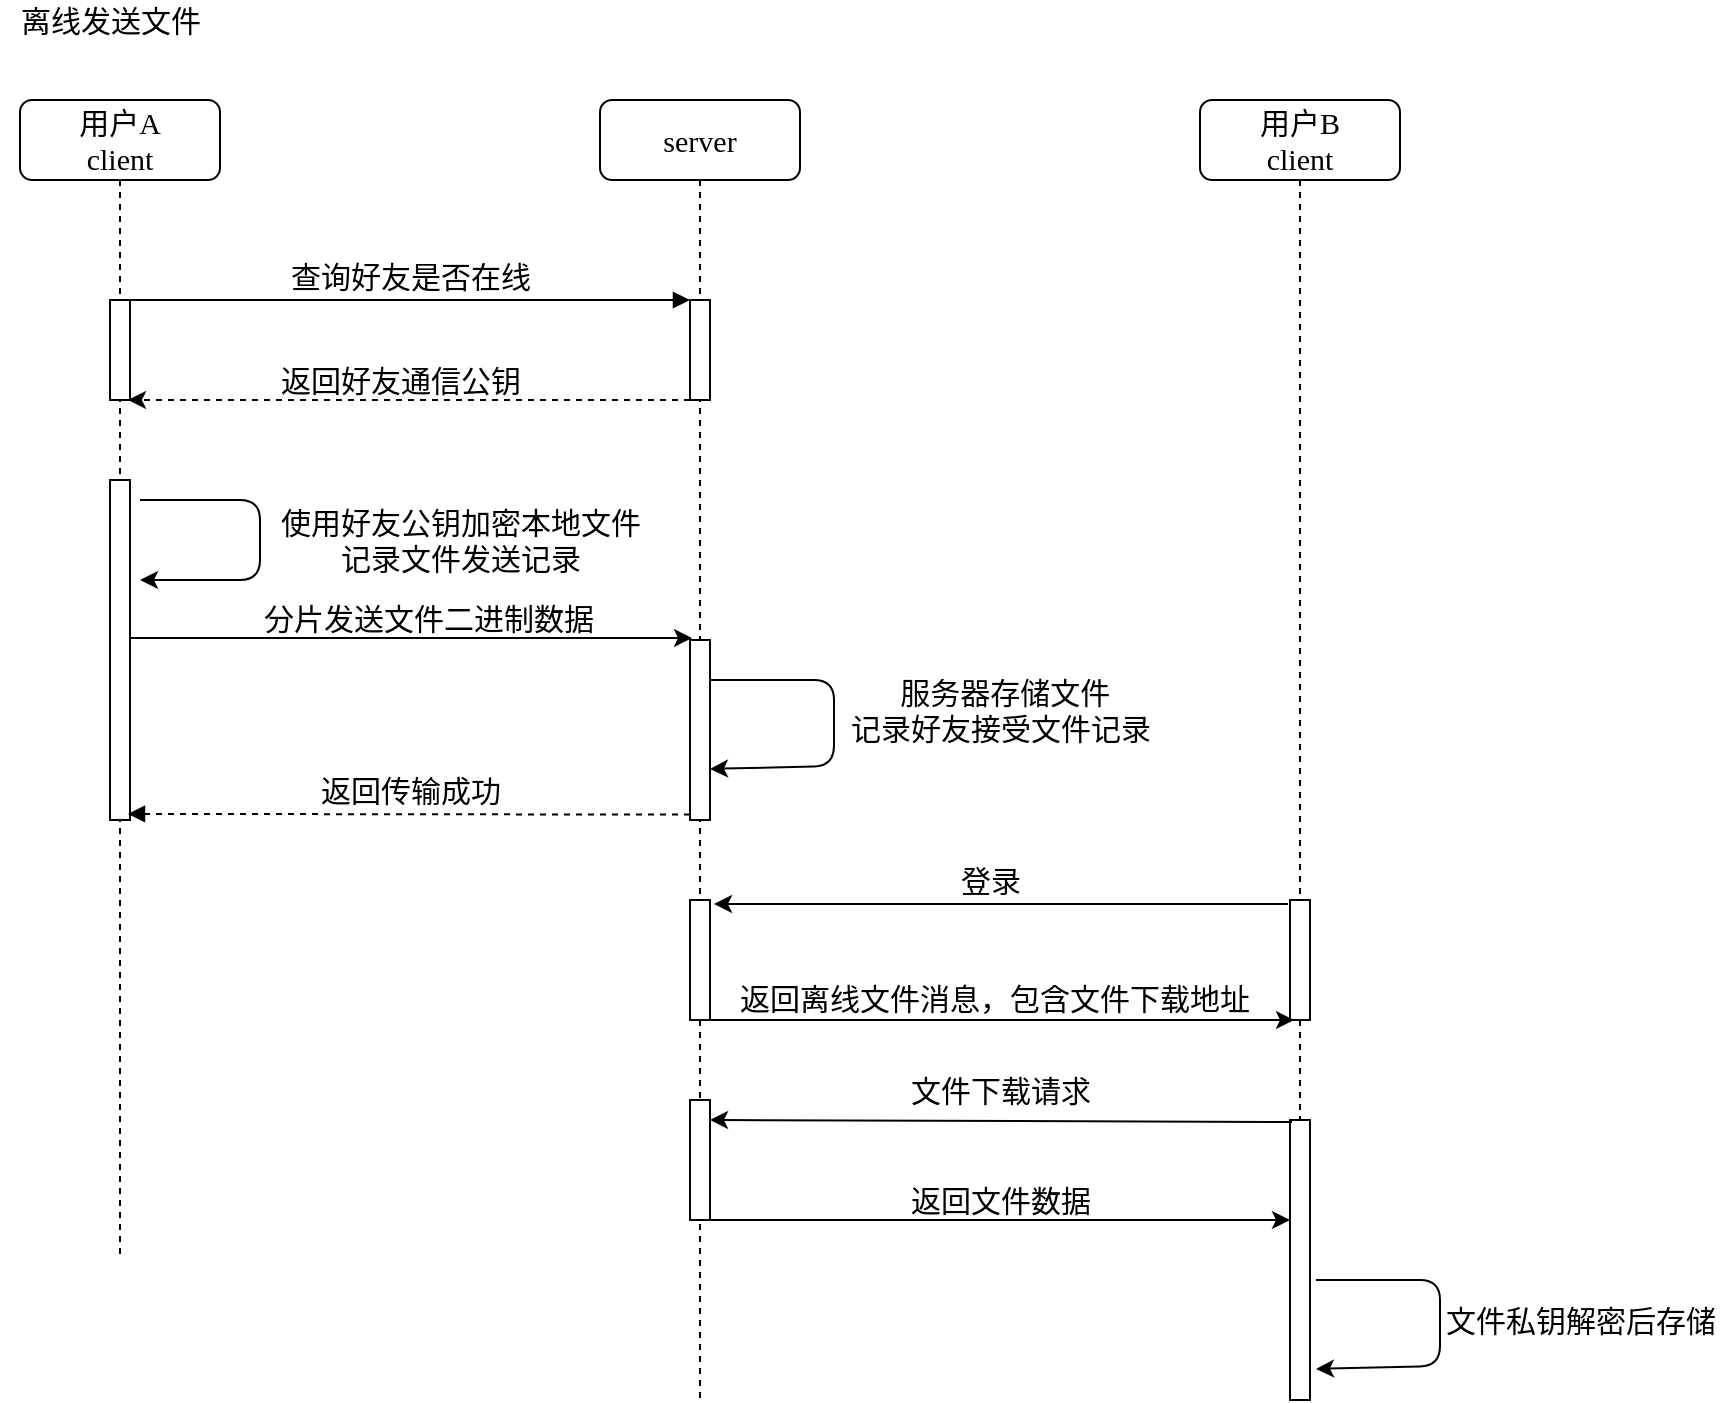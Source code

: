 <mxfile version="14.4.2" type="github">
  <diagram id="5fvuw2dGT4YF_XITEjJB" name="Page-1">
    <mxGraphModel dx="1743" dy="591" grid="1" gridSize="10" guides="1" tooltips="1" connect="1" arrows="1" fold="1" page="1" pageScale="1" pageWidth="827" pageHeight="1169" math="0" shadow="0">
      <root>
        <mxCell id="0" />
        <mxCell id="1" parent="0" />
        <mxCell id="fyWGlcX98oZRPh7EGz9q-1" value="server" style="shape=umlLifeline;perimeter=lifelinePerimeter;whiteSpace=wrap;html=1;container=1;collapsible=0;recursiveResize=0;outlineConnect=0;rounded=1;shadow=0;comic=0;labelBackgroundColor=none;strokeWidth=1;fontFamily=Verdana;fontSize=15;align=center;" parent="1" vertex="1">
          <mxGeometry x="290" y="80" width="100" height="650" as="geometry" />
        </mxCell>
        <mxCell id="fyWGlcX98oZRPh7EGz9q-2" value="" style="html=1;points=[];perimeter=orthogonalPerimeter;rounded=0;shadow=0;comic=0;labelBackgroundColor=none;strokeWidth=1;fontFamily=Verdana;fontSize=15;align=center;" parent="fyWGlcX98oZRPh7EGz9q-1" vertex="1">
          <mxGeometry x="45" y="100" width="10" height="50" as="geometry" />
        </mxCell>
        <mxCell id="fyWGlcX98oZRPh7EGz9q-5" value="" style="html=1;points=[];perimeter=orthogonalPerimeter;rounded=0;shadow=0;comic=0;labelBackgroundColor=none;strokeWidth=1;fontFamily=Verdana;fontSize=15;align=center;" parent="fyWGlcX98oZRPh7EGz9q-1" vertex="1">
          <mxGeometry x="45" y="270" width="10" height="90" as="geometry" />
        </mxCell>
        <mxCell id="fyWGlcX98oZRPh7EGz9q-24" value="" style="html=1;points=[];perimeter=orthogonalPerimeter;rounded=0;shadow=0;comic=0;labelBackgroundColor=none;strokeWidth=1;fontFamily=Verdana;fontSize=15;align=center;" parent="fyWGlcX98oZRPh7EGz9q-1" vertex="1">
          <mxGeometry x="45" y="400" width="10" height="60" as="geometry" />
        </mxCell>
        <mxCell id="fyWGlcX98oZRPh7EGz9q-3" value="用户B&lt;br style=&quot;font-size: 15px;&quot;&gt;client" style="shape=umlLifeline;perimeter=lifelinePerimeter;whiteSpace=wrap;html=1;container=1;collapsible=0;recursiveResize=0;outlineConnect=0;rounded=1;shadow=0;comic=0;labelBackgroundColor=none;strokeWidth=1;fontFamily=Verdana;fontSize=15;align=center;" parent="1" vertex="1">
          <mxGeometry x="590" y="80" width="100" height="610" as="geometry" />
        </mxCell>
        <mxCell id="fyWGlcX98oZRPh7EGz9q-4" value="" style="html=1;points=[];perimeter=orthogonalPerimeter;rounded=0;shadow=0;comic=0;labelBackgroundColor=none;strokeWidth=1;fontFamily=Verdana;fontSize=15;align=center;" parent="fyWGlcX98oZRPh7EGz9q-3" vertex="1">
          <mxGeometry x="45" y="400" width="10" height="60" as="geometry" />
        </mxCell>
        <mxCell id="fyWGlcX98oZRPh7EGz9q-7" value="用户A&lt;br style=&quot;font-size: 15px;&quot;&gt;client" style="shape=umlLifeline;perimeter=lifelinePerimeter;whiteSpace=wrap;html=1;container=1;collapsible=0;recursiveResize=0;outlineConnect=0;rounded=1;shadow=0;comic=0;labelBackgroundColor=none;strokeWidth=1;fontFamily=Verdana;fontSize=15;align=center;" parent="1" vertex="1">
          <mxGeometry y="80" width="100" height="580" as="geometry" />
        </mxCell>
        <mxCell id="fyWGlcX98oZRPh7EGz9q-8" value="" style="html=1;points=[];perimeter=orthogonalPerimeter;rounded=0;shadow=0;comic=0;labelBackgroundColor=none;strokeWidth=1;fontFamily=Verdana;fontSize=15;align=center;" parent="fyWGlcX98oZRPh7EGz9q-7" vertex="1">
          <mxGeometry x="45" y="100" width="10" height="50" as="geometry" />
        </mxCell>
        <mxCell id="fyWGlcX98oZRPh7EGz9q-9" value="" style="html=1;points=[];perimeter=orthogonalPerimeter;rounded=0;shadow=0;comic=0;labelBackgroundColor=none;strokeWidth=1;fontFamily=Verdana;fontSize=15;align=center;" parent="fyWGlcX98oZRPh7EGz9q-7" vertex="1">
          <mxGeometry x="45" y="190" width="10" height="170" as="geometry" />
        </mxCell>
        <mxCell id="fyWGlcX98oZRPh7EGz9q-11" value="查询好友是否在线" style="html=1;verticalAlign=bottom;endArrow=block;entryX=0;entryY=0;labelBackgroundColor=none;fontFamily=Verdana;fontSize=15;edgeStyle=elbowEdgeStyle;elbow=vertical;" parent="1" source="fyWGlcX98oZRPh7EGz9q-8" target="fyWGlcX98oZRPh7EGz9q-2" edge="1">
          <mxGeometry relative="1" as="geometry">
            <mxPoint x="220" y="190" as="sourcePoint" />
          </mxGeometry>
        </mxCell>
        <mxCell id="fyWGlcX98oZRPh7EGz9q-12" value="离线发送文件" style="text;html=1;align=center;verticalAlign=middle;resizable=0;points=[];autosize=1;fontSize=15;" parent="1" vertex="1">
          <mxGeometry x="-10" y="30" width="110" height="20" as="geometry" />
        </mxCell>
        <mxCell id="fyWGlcX98oZRPh7EGz9q-13" style="edgeStyle=orthogonalEdgeStyle;rounded=0;orthogonalLoop=1;jettySize=auto;html=1;dashed=1;fontSize=15;" parent="1" source="fyWGlcX98oZRPh7EGz9q-2" edge="1">
          <mxGeometry relative="1" as="geometry">
            <mxPoint x="54" y="230" as="targetPoint" />
            <Array as="points">
              <mxPoint x="280" y="230" />
              <mxPoint x="280" y="230" />
            </Array>
          </mxGeometry>
        </mxCell>
        <mxCell id="fyWGlcX98oZRPh7EGz9q-14" value="返回好友通信公钥" style="text;html=1;align=center;verticalAlign=middle;resizable=0;points=[];autosize=1;fontSize=15;" parent="1" vertex="1">
          <mxGeometry x="120" y="210" width="140" height="20" as="geometry" />
        </mxCell>
        <mxCell id="fyWGlcX98oZRPh7EGz9q-16" value="" style="endArrow=classic;html=1;fontSize=15;" parent="1" edge="1">
          <mxGeometry width="50" height="50" relative="1" as="geometry">
            <mxPoint x="60" y="280" as="sourcePoint" />
            <mxPoint x="60" y="320" as="targetPoint" />
            <Array as="points">
              <mxPoint x="120" y="280" />
              <mxPoint x="120" y="320" />
            </Array>
          </mxGeometry>
        </mxCell>
        <mxCell id="fyWGlcX98oZRPh7EGz9q-17" value="使用好友公钥加密本地文件&lt;br style=&quot;font-size: 15px;&quot;&gt;记录文件发送记录" style="text;html=1;align=center;verticalAlign=middle;resizable=0;points=[];autosize=1;fontSize=15;" parent="1" vertex="1">
          <mxGeometry x="120" y="280" width="200" height="40" as="geometry" />
        </mxCell>
        <mxCell id="fyWGlcX98oZRPh7EGz9q-18" value="" style="endArrow=classic;html=1;entryX=0.1;entryY=0.08;entryDx=0;entryDy=0;entryPerimeter=0;fontSize=15;" parent="1" edge="1">
          <mxGeometry width="50" height="50" relative="1" as="geometry">
            <mxPoint x="55" y="349" as="sourcePoint" />
            <mxPoint x="336" y="349" as="targetPoint" />
          </mxGeometry>
        </mxCell>
        <mxCell id="fyWGlcX98oZRPh7EGz9q-19" value="&lt;div style=&quot;text-align: center; font-size: 15px;&quot;&gt;&lt;span style=&quot;font-size: 15px;&quot;&gt;&lt;font face=&quot;verdana&quot; style=&quot;font-size: 15px;&quot;&gt;分片发送文件二进制数据&lt;/font&gt;&lt;/span&gt;&lt;/div&gt;" style="text;whiteSpace=wrap;html=1;fontSize=15;" parent="1" vertex="1">
          <mxGeometry x="120" y="324" width="260" height="30" as="geometry" />
        </mxCell>
        <mxCell id="fyWGlcX98oZRPh7EGz9q-21" value="返回传输成功" style="html=1;verticalAlign=bottom;endArrow=block;labelBackgroundColor=none;fontFamily=Verdana;fontSize=15;dashed=1;entryX=0.9;entryY=0.982;entryDx=0;entryDy=0;entryPerimeter=0;exitX=0;exitY=0.97;exitDx=0;exitDy=0;exitPerimeter=0;" parent="1" source="fyWGlcX98oZRPh7EGz9q-5" target="fyWGlcX98oZRPh7EGz9q-9" edge="1">
          <mxGeometry relative="1" as="geometry">
            <mxPoint x="330" y="437" as="sourcePoint" />
            <mxPoint x="60" y="440" as="targetPoint" />
          </mxGeometry>
        </mxCell>
        <mxCell id="fyWGlcX98oZRPh7EGz9q-22" value="&amp;nbsp;服务器存储文件&lt;br style=&quot;font-size: 15px;&quot;&gt;记录好友接受文件记录" style="text;html=1;align=center;verticalAlign=middle;resizable=0;points=[];autosize=1;fontSize=15;" parent="1" vertex="1">
          <mxGeometry x="405" y="365" width="170" height="40" as="geometry" />
        </mxCell>
        <mxCell id="fyWGlcX98oZRPh7EGz9q-23" value="" style="endArrow=classic;html=1;entryX=1.2;entryY=0.033;entryDx=0;entryDy=0;entryPerimeter=0;fontSize=15;" parent="1" target="fyWGlcX98oZRPh7EGz9q-24" edge="1">
          <mxGeometry width="50" height="50" relative="1" as="geometry">
            <mxPoint x="634" y="482" as="sourcePoint" />
            <mxPoint x="350" y="481" as="targetPoint" />
          </mxGeometry>
        </mxCell>
        <mxCell id="fyWGlcX98oZRPh7EGz9q-25" value="登录" style="text;html=1;align=center;verticalAlign=middle;resizable=0;points=[];autosize=1;fontSize=15;" parent="1" vertex="1">
          <mxGeometry x="460" y="460" width="50" height="20" as="geometry" />
        </mxCell>
        <mxCell id="fyWGlcX98oZRPh7EGz9q-26" value="" style="endArrow=classic;html=1;exitX=1;exitY=1;exitDx=0;exitDy=0;exitPerimeter=0;entryX=0.2;entryY=1;entryDx=0;entryDy=0;entryPerimeter=0;fontSize=15;" parent="1" source="fyWGlcX98oZRPh7EGz9q-24" target="fyWGlcX98oZRPh7EGz9q-4" edge="1">
          <mxGeometry width="50" height="50" relative="1" as="geometry">
            <mxPoint x="645" y="540" as="sourcePoint" />
            <mxPoint x="630" y="540" as="targetPoint" />
          </mxGeometry>
        </mxCell>
        <mxCell id="fyWGlcX98oZRPh7EGz9q-27" value="返回离线文件消息，包含文件下载地址" style="text;html=1;align=center;verticalAlign=middle;resizable=0;points=[];autosize=1;fontSize=15;" parent="1" vertex="1">
          <mxGeometry x="352" y="519" width="270" height="20" as="geometry" />
        </mxCell>
        <mxCell id="fyWGlcX98oZRPh7EGz9q-28" value="" style="html=1;points=[];perimeter=orthogonalPerimeter;rounded=0;shadow=0;comic=0;labelBackgroundColor=none;strokeWidth=1;fontFamily=Verdana;fontSize=15;align=center;" parent="1" vertex="1">
          <mxGeometry x="635" y="590" width="10" height="140" as="geometry" />
        </mxCell>
        <mxCell id="fyWGlcX98oZRPh7EGz9q-34" style="edgeStyle=orthogonalEdgeStyle;rounded=0;orthogonalLoop=1;jettySize=auto;html=1;fontSize=15;" parent="1" source="fyWGlcX98oZRPh7EGz9q-29" target="fyWGlcX98oZRPh7EGz9q-28" edge="1">
          <mxGeometry relative="1" as="geometry">
            <mxPoint x="670" y="655" as="targetPoint" />
            <Array as="points">
              <mxPoint x="560" y="640" />
              <mxPoint x="560" y="640" />
            </Array>
          </mxGeometry>
        </mxCell>
        <mxCell id="fyWGlcX98oZRPh7EGz9q-29" value="" style="html=1;points=[];perimeter=orthogonalPerimeter;rounded=0;shadow=0;comic=0;labelBackgroundColor=none;strokeWidth=1;fontFamily=Verdana;fontSize=15;align=center;" parent="1" vertex="1">
          <mxGeometry x="335" y="580" width="10" height="60" as="geometry" />
        </mxCell>
        <mxCell id="fyWGlcX98oZRPh7EGz9q-30" value="" style="endArrow=classic;html=1;entryX=0.8;entryY=0;entryDx=0;entryDy=0;entryPerimeter=0;fontSize=15;" parent="1" edge="1">
          <mxGeometry width="50" height="50" relative="1" as="geometry">
            <mxPoint x="636" y="591" as="sourcePoint" />
            <mxPoint x="345" y="590" as="targetPoint" />
          </mxGeometry>
        </mxCell>
        <mxCell id="fyWGlcX98oZRPh7EGz9q-31" value="" style="endArrow=classic;html=1;entryX=1.3;entryY=0.889;entryDx=0;entryDy=0;entryPerimeter=0;fontSize=15;" parent="1" target="fyWGlcX98oZRPh7EGz9q-28" edge="1">
          <mxGeometry width="50" height="50" relative="1" as="geometry">
            <mxPoint x="648" y="670" as="sourcePoint" />
            <mxPoint x="951" y="624.5" as="targetPoint" />
            <Array as="points">
              <mxPoint x="680" y="670" />
              <mxPoint x="710" y="670" />
              <mxPoint x="710" y="713" />
            </Array>
          </mxGeometry>
        </mxCell>
        <mxCell id="fyWGlcX98oZRPh7EGz9q-32" value="文件下载请求" style="text;html=1;align=center;verticalAlign=middle;resizable=0;points=[];autosize=1;fontSize=15;" parent="1" vertex="1">
          <mxGeometry x="435" y="565" width="110" height="20" as="geometry" />
        </mxCell>
        <mxCell id="fyWGlcX98oZRPh7EGz9q-33" value="文件私钥解密后存储" style="text;html=1;align=center;verticalAlign=middle;resizable=0;points=[];autosize=1;fontSize=15;" parent="1" vertex="1">
          <mxGeometry x="705" y="680" width="150" height="20" as="geometry" />
        </mxCell>
        <mxCell id="fyWGlcX98oZRPh7EGz9q-35" value="返回文件数据" style="text;html=1;align=center;verticalAlign=middle;resizable=0;points=[];autosize=1;fontSize=15;" parent="1" vertex="1">
          <mxGeometry x="435" y="620" width="110" height="20" as="geometry" />
        </mxCell>
        <mxCell id="xM5GEzvAiw6usLaFv5Z5-2" value="" style="endArrow=classic;html=1;entryX=1.3;entryY=0.889;entryDx=0;entryDy=0;entryPerimeter=0;fontSize=15;" parent="1" edge="1">
          <mxGeometry width="50" height="50" relative="1" as="geometry">
            <mxPoint x="345" y="370" as="sourcePoint" />
            <mxPoint x="345" y="414.46" as="targetPoint" />
            <Array as="points">
              <mxPoint x="377" y="370" />
              <mxPoint x="407" y="370" />
              <mxPoint x="407" y="413" />
            </Array>
          </mxGeometry>
        </mxCell>
      </root>
    </mxGraphModel>
  </diagram>
</mxfile>
